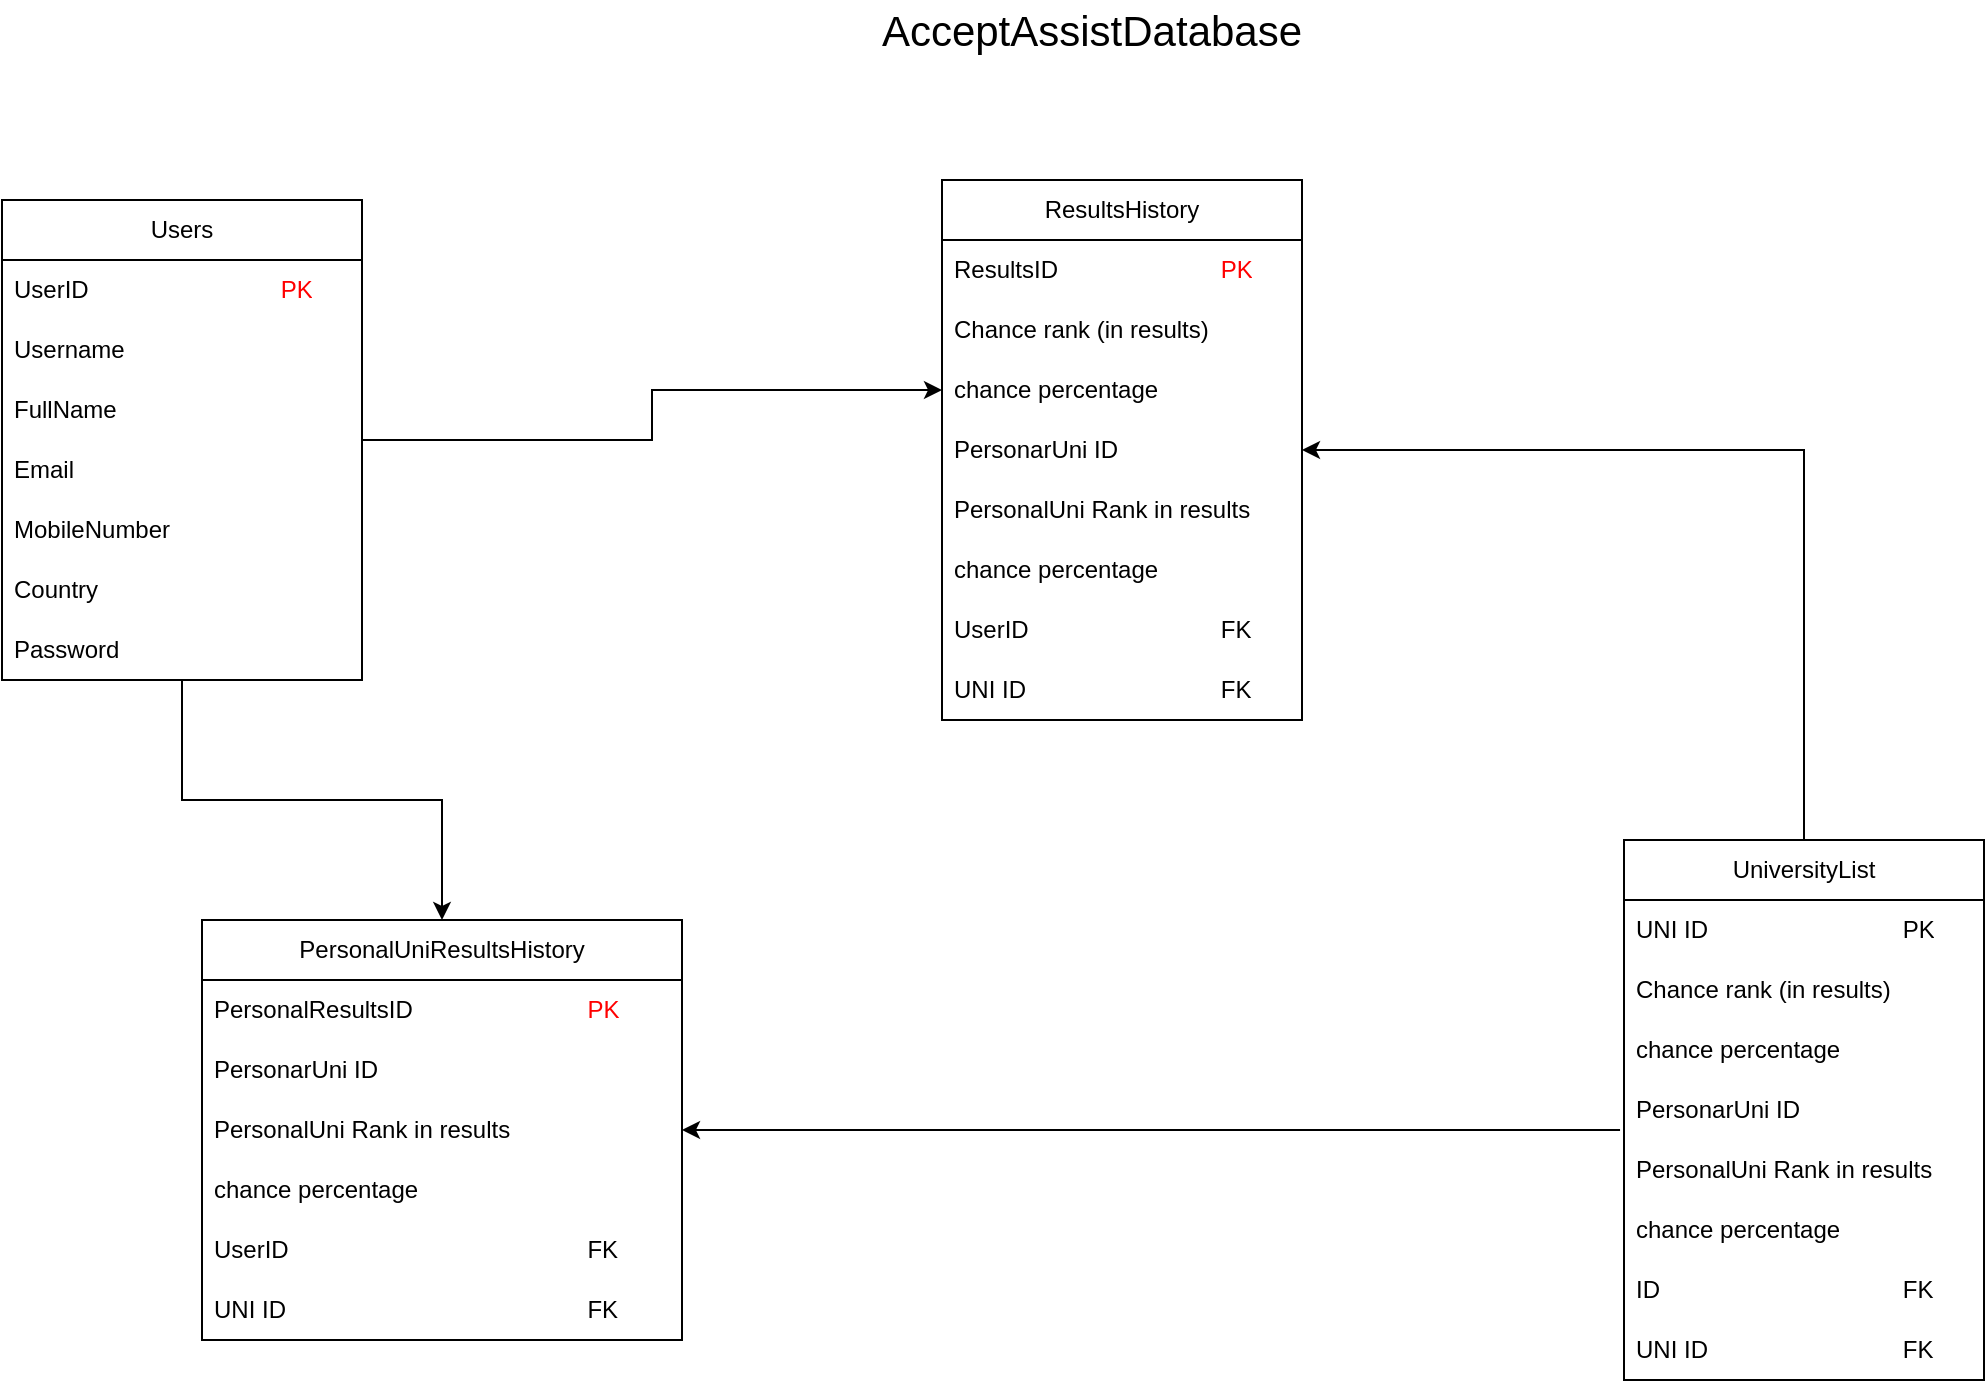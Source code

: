 <mxfile version="20.8.16" type="device"><diagram name="Page-1" id="iZWNiqZZ67S2fNoGGXFE"><mxGraphModel dx="1194" dy="1896" grid="1" gridSize="10" guides="1" tooltips="1" connect="1" arrows="1" fold="1" page="1" pageScale="1" pageWidth="827" pageHeight="1169" math="0" shadow="0"><root><mxCell id="0"/><mxCell id="1" parent="0"/><mxCell id="p72AS2vrmq3hP8LINQjp-22" style="edgeStyle=orthogonalEdgeStyle;rounded=0;orthogonalLoop=1;jettySize=auto;html=1;entryX=0;entryY=0.5;entryDx=0;entryDy=0;fontColor=#ff0000;" edge="1" parent="1" source="p72AS2vrmq3hP8LINQjp-1" target="p72AS2vrmq3hP8LINQjp-17"><mxGeometry relative="1" as="geometry"/></mxCell><mxCell id="p72AS2vrmq3hP8LINQjp-34" style="edgeStyle=orthogonalEdgeStyle;rounded=0;orthogonalLoop=1;jettySize=auto;html=1;fontSize=21;fontColor=#000000;" edge="1" parent="1" source="p72AS2vrmq3hP8LINQjp-1" target="p72AS2vrmq3hP8LINQjp-25"><mxGeometry relative="1" as="geometry"/></mxCell><mxCell id="p72AS2vrmq3hP8LINQjp-1" value="Users" style="swimlane;fontStyle=0;childLayout=stackLayout;horizontal=1;startSize=30;horizontalStack=0;resizeParent=1;resizeParentMax=0;resizeLast=0;collapsible=1;marginBottom=0;whiteSpace=wrap;html=1;" vertex="1" parent="1"><mxGeometry x="340" y="80" width="180" height="240" as="geometry"/></mxCell><mxCell id="p72AS2vrmq3hP8LINQjp-2" value="UserID&lt;span style=&quot;white-space: pre;&quot;&gt;&#9;&lt;/span&gt;&lt;span style=&quot;white-space: pre;&quot;&gt;&#9;&lt;/span&gt;&lt;span style=&quot;white-space: pre;&quot;&gt;&#9;&lt;span style=&quot;white-space: pre;&quot;&gt;&#9;&lt;/span&gt;&lt;/span&gt;&lt;font color=&quot;#ff0000&quot;&gt;PK&lt;/font&gt;" style="text;strokeColor=none;fillColor=none;align=left;verticalAlign=middle;spacingLeft=4;spacingRight=4;overflow=hidden;points=[[0,0.5],[1,0.5]];portConstraint=eastwest;rotatable=0;whiteSpace=wrap;html=1;" vertex="1" parent="p72AS2vrmq3hP8LINQjp-1"><mxGeometry y="30" width="180" height="30" as="geometry"/></mxCell><mxCell id="p72AS2vrmq3hP8LINQjp-3" value="Username" style="text;strokeColor=none;fillColor=none;align=left;verticalAlign=middle;spacingLeft=4;spacingRight=4;overflow=hidden;points=[[0,0.5],[1,0.5]];portConstraint=eastwest;rotatable=0;whiteSpace=wrap;html=1;" vertex="1" parent="p72AS2vrmq3hP8LINQjp-1"><mxGeometry y="60" width="180" height="30" as="geometry"/></mxCell><mxCell id="p72AS2vrmq3hP8LINQjp-4" value="FullName" style="text;strokeColor=none;fillColor=none;align=left;verticalAlign=middle;spacingLeft=4;spacingRight=4;overflow=hidden;points=[[0,0.5],[1,0.5]];portConstraint=eastwest;rotatable=0;whiteSpace=wrap;html=1;" vertex="1" parent="p72AS2vrmq3hP8LINQjp-1"><mxGeometry y="90" width="180" height="30" as="geometry"/></mxCell><mxCell id="p72AS2vrmq3hP8LINQjp-5" value="Email" style="text;strokeColor=none;fillColor=none;align=left;verticalAlign=middle;spacingLeft=4;spacingRight=4;overflow=hidden;points=[[0,0.5],[1,0.5]];portConstraint=eastwest;rotatable=0;whiteSpace=wrap;html=1;" vertex="1" parent="p72AS2vrmq3hP8LINQjp-1"><mxGeometry y="120" width="180" height="30" as="geometry"/></mxCell><mxCell id="p72AS2vrmq3hP8LINQjp-6" value="MobileNumber" style="text;strokeColor=none;fillColor=none;align=left;verticalAlign=middle;spacingLeft=4;spacingRight=4;overflow=hidden;points=[[0,0.5],[1,0.5]];portConstraint=eastwest;rotatable=0;whiteSpace=wrap;html=1;" vertex="1" parent="p72AS2vrmq3hP8LINQjp-1"><mxGeometry y="150" width="180" height="30" as="geometry"/></mxCell><mxCell id="p72AS2vrmq3hP8LINQjp-7" value="Country" style="text;strokeColor=none;fillColor=none;align=left;verticalAlign=middle;spacingLeft=4;spacingRight=4;overflow=hidden;points=[[0,0.5],[1,0.5]];portConstraint=eastwest;rotatable=0;whiteSpace=wrap;html=1;" vertex="1" parent="p72AS2vrmq3hP8LINQjp-1"><mxGeometry y="180" width="180" height="30" as="geometry"/></mxCell><mxCell id="p72AS2vrmq3hP8LINQjp-8" value="Password" style="text;strokeColor=none;fillColor=none;align=left;verticalAlign=middle;spacingLeft=4;spacingRight=4;overflow=hidden;points=[[0,0.5],[1,0.5]];portConstraint=eastwest;rotatable=0;whiteSpace=wrap;html=1;" vertex="1" parent="p72AS2vrmq3hP8LINQjp-1"><mxGeometry y="210" width="180" height="30" as="geometry"/></mxCell><mxCell id="p72AS2vrmq3hP8LINQjp-49" style="edgeStyle=orthogonalEdgeStyle;rounded=0;orthogonalLoop=1;jettySize=auto;html=1;entryX=0.5;entryY=0;entryDx=0;entryDy=0;fontSize=21;fontColor=#000000;startArrow=classic;startFill=1;endArrow=none;endFill=0;" edge="1" parent="1" source="p72AS2vrmq3hP8LINQjp-13" target="p72AS2vrmq3hP8LINQjp-37"><mxGeometry relative="1" as="geometry"/></mxCell><mxCell id="p72AS2vrmq3hP8LINQjp-13" value="ResultsHistory" style="swimlane;fontStyle=0;childLayout=stackLayout;horizontal=1;startSize=30;horizontalStack=0;resizeParent=1;resizeParentMax=0;resizeLast=0;collapsible=1;marginBottom=0;whiteSpace=wrap;html=1;" vertex="1" parent="1"><mxGeometry x="810" y="70" width="180" height="270" as="geometry"/></mxCell><mxCell id="p72AS2vrmq3hP8LINQjp-14" value="ResultsID&amp;nbsp; &amp;nbsp; &amp;nbsp;&amp;nbsp;&lt;span style=&quot;white-space: pre;&quot;&gt;&#9;&lt;/span&gt;&lt;span style=&quot;white-space: pre;&quot;&gt;&#9;&lt;span style=&quot;white-space: pre;&quot;&gt;&#9;&lt;/span&gt;&lt;/span&gt;&lt;font color=&quot;#ff0000&quot;&gt;PK&lt;/font&gt;" style="text;strokeColor=none;fillColor=none;align=left;verticalAlign=middle;spacingLeft=4;spacingRight=4;overflow=hidden;points=[[0,0.5],[1,0.5]];portConstraint=eastwest;rotatable=0;whiteSpace=wrap;html=1;" vertex="1" parent="p72AS2vrmq3hP8LINQjp-13"><mxGeometry y="30" width="180" height="30" as="geometry"/></mxCell><mxCell id="p72AS2vrmq3hP8LINQjp-16" value="Chance rank (in results)" style="text;strokeColor=none;fillColor=none;align=left;verticalAlign=middle;spacingLeft=4;spacingRight=4;overflow=hidden;points=[[0,0.5],[1,0.5]];portConstraint=eastwest;rotatable=0;whiteSpace=wrap;html=1;" vertex="1" parent="p72AS2vrmq3hP8LINQjp-13"><mxGeometry y="60" width="180" height="30" as="geometry"/></mxCell><mxCell id="p72AS2vrmq3hP8LINQjp-17" value="chance percentage" style="text;strokeColor=none;fillColor=none;align=left;verticalAlign=middle;spacingLeft=4;spacingRight=4;overflow=hidden;points=[[0,0.5],[1,0.5]];portConstraint=eastwest;rotatable=0;whiteSpace=wrap;html=1;" vertex="1" parent="p72AS2vrmq3hP8LINQjp-13"><mxGeometry y="90" width="180" height="30" as="geometry"/></mxCell><mxCell id="p72AS2vrmq3hP8LINQjp-18" value="PersonarUni ID" style="text;strokeColor=none;fillColor=none;align=left;verticalAlign=middle;spacingLeft=4;spacingRight=4;overflow=hidden;points=[[0,0.5],[1,0.5]];portConstraint=eastwest;rotatable=0;whiteSpace=wrap;html=1;" vertex="1" parent="p72AS2vrmq3hP8LINQjp-13"><mxGeometry y="120" width="180" height="30" as="geometry"/></mxCell><mxCell id="p72AS2vrmq3hP8LINQjp-19" value="PersonalUni Rank in results" style="text;strokeColor=none;fillColor=none;align=left;verticalAlign=middle;spacingLeft=4;spacingRight=4;overflow=hidden;points=[[0,0.5],[1,0.5]];portConstraint=eastwest;rotatable=0;whiteSpace=wrap;html=1;" vertex="1" parent="p72AS2vrmq3hP8LINQjp-13"><mxGeometry y="150" width="180" height="30" as="geometry"/></mxCell><mxCell id="p72AS2vrmq3hP8LINQjp-24" value="chance percentage" style="text;strokeColor=none;fillColor=none;align=left;verticalAlign=middle;spacingLeft=4;spacingRight=4;overflow=hidden;points=[[0,0.5],[1,0.5]];portConstraint=eastwest;rotatable=0;whiteSpace=wrap;html=1;" vertex="1" parent="p72AS2vrmq3hP8LINQjp-13"><mxGeometry y="180" width="180" height="30" as="geometry"/></mxCell><mxCell id="p72AS2vrmq3hP8LINQjp-20" value="UserID&lt;span style=&quot;white-space: pre;&quot;&gt;&#9;&lt;/span&gt;&lt;span style=&quot;white-space: pre;&quot;&gt;&#9;&lt;/span&gt;&lt;span style=&quot;white-space: pre;&quot;&gt;&#9;&lt;/span&gt;&lt;span style=&quot;white-space: pre;&quot;&gt;&#9;&lt;/span&gt;FK" style="text;strokeColor=none;fillColor=none;align=left;verticalAlign=middle;spacingLeft=4;spacingRight=4;overflow=hidden;points=[[0,0.5],[1,0.5]];portConstraint=eastwest;rotatable=0;whiteSpace=wrap;html=1;" vertex="1" parent="p72AS2vrmq3hP8LINQjp-13"><mxGeometry y="210" width="180" height="30" as="geometry"/></mxCell><mxCell id="p72AS2vrmq3hP8LINQjp-15" value="UNI ID&lt;span style=&quot;&quot;&gt;&#9;&lt;span style=&quot;white-space: pre;&quot;&gt;&#9;&lt;/span&gt;&lt;span style=&quot;white-space: pre;&quot;&gt;&#9;&lt;/span&gt;&lt;span style=&quot;white-space: pre;&quot;&gt;&#9;&lt;/span&gt;&lt;span style=&quot;white-space: pre;&quot;&gt;&#9;&lt;/span&gt;&lt;/span&gt;FK" style="text;strokeColor=none;fillColor=none;align=left;verticalAlign=middle;spacingLeft=4;spacingRight=4;overflow=hidden;points=[[0,0.5],[1,0.5]];portConstraint=eastwest;rotatable=0;whiteSpace=wrap;html=1;" vertex="1" parent="p72AS2vrmq3hP8LINQjp-13"><mxGeometry y="240" width="180" height="30" as="geometry"/></mxCell><mxCell id="p72AS2vrmq3hP8LINQjp-23" value="&lt;font color=&quot;#000000&quot;&gt;&lt;font style=&quot;font-size: 21px;&quot;&gt;AcceptAssistDatabase&lt;/font&gt;&lt;br&gt;&lt;/font&gt;" style="text;html=1;strokeColor=none;fillColor=none;align=center;verticalAlign=middle;whiteSpace=wrap;rounded=0;fontColor=#ff0000;" vertex="1" parent="1"><mxGeometry x="770" y="-20" width="230" height="30" as="geometry"/></mxCell><mxCell id="p72AS2vrmq3hP8LINQjp-25" value="PersonalUniResultsHistory" style="swimlane;fontStyle=0;childLayout=stackLayout;horizontal=1;startSize=30;horizontalStack=0;resizeParent=1;resizeParentMax=0;resizeLast=0;collapsible=1;marginBottom=0;whiteSpace=wrap;html=1;" vertex="1" parent="1"><mxGeometry x="440" y="440" width="240" height="210" as="geometry"/></mxCell><mxCell id="p72AS2vrmq3hP8LINQjp-26" value="PersonalResultsID&amp;nbsp; &amp;nbsp; &amp;nbsp;&amp;nbsp;&lt;span style=&quot;white-space: pre;&quot;&gt;&#9;&lt;/span&gt;&lt;span style=&quot;white-space: pre;&quot;&gt;&#9;&lt;span style=&quot;white-space: pre;&quot;&gt;&#9;&lt;/span&gt;&lt;/span&gt;&lt;font color=&quot;#ff0000&quot;&gt;PK&lt;/font&gt;" style="text;strokeColor=none;fillColor=none;align=left;verticalAlign=middle;spacingLeft=4;spacingRight=4;overflow=hidden;points=[[0,0.5],[1,0.5]];portConstraint=eastwest;rotatable=0;whiteSpace=wrap;html=1;" vertex="1" parent="p72AS2vrmq3hP8LINQjp-25"><mxGeometry y="30" width="240" height="30" as="geometry"/></mxCell><mxCell id="p72AS2vrmq3hP8LINQjp-29" value="PersonarUni ID" style="text;strokeColor=none;fillColor=none;align=left;verticalAlign=middle;spacingLeft=4;spacingRight=4;overflow=hidden;points=[[0,0.5],[1,0.5]];portConstraint=eastwest;rotatable=0;whiteSpace=wrap;html=1;" vertex="1" parent="p72AS2vrmq3hP8LINQjp-25"><mxGeometry y="60" width="240" height="30" as="geometry"/></mxCell><mxCell id="p72AS2vrmq3hP8LINQjp-30" value="PersonalUni Rank in results" style="text;strokeColor=none;fillColor=none;align=left;verticalAlign=middle;spacingLeft=4;spacingRight=4;overflow=hidden;points=[[0,0.5],[1,0.5]];portConstraint=eastwest;rotatable=0;whiteSpace=wrap;html=1;" vertex="1" parent="p72AS2vrmq3hP8LINQjp-25"><mxGeometry y="90" width="240" height="30" as="geometry"/></mxCell><mxCell id="p72AS2vrmq3hP8LINQjp-31" value="chance percentage" style="text;strokeColor=none;fillColor=none;align=left;verticalAlign=middle;spacingLeft=4;spacingRight=4;overflow=hidden;points=[[0,0.5],[1,0.5]];portConstraint=eastwest;rotatable=0;whiteSpace=wrap;html=1;" vertex="1" parent="p72AS2vrmq3hP8LINQjp-25"><mxGeometry y="120" width="240" height="30" as="geometry"/></mxCell><mxCell id="p72AS2vrmq3hP8LINQjp-32" value="UserID&lt;span style=&quot;white-space: pre;&quot;&gt;&#9;&lt;/span&gt;&lt;span style=&quot;white-space: pre;&quot;&gt;&#9;&lt;/span&gt;&lt;span style=&quot;white-space: pre;&quot;&gt;&#9;&lt;/span&gt;&lt;span style=&quot;white-space: pre;&quot;&gt;&#9;&lt;span style=&quot;white-space: pre;&quot;&gt;&#9;&lt;/span&gt;&lt;span style=&quot;white-space: pre;&quot;&gt;&#9;&lt;/span&gt;&lt;/span&gt;FK" style="text;strokeColor=none;fillColor=none;align=left;verticalAlign=middle;spacingLeft=4;spacingRight=4;overflow=hidden;points=[[0,0.5],[1,0.5]];portConstraint=eastwest;rotatable=0;whiteSpace=wrap;html=1;" vertex="1" parent="p72AS2vrmq3hP8LINQjp-25"><mxGeometry y="150" width="240" height="30" as="geometry"/></mxCell><mxCell id="p72AS2vrmq3hP8LINQjp-33" value="UNI ID&lt;span style=&quot;&quot;&gt;&#9;&lt;span style=&quot;white-space: pre;&quot;&gt;&#9;&lt;/span&gt;&lt;span style=&quot;white-space: pre;&quot;&gt;&#9;&lt;/span&gt;&lt;span style=&quot;white-space: pre;&quot;&gt;&#9;&lt;/span&gt;&lt;span style=&quot;white-space: pre;&quot;&gt;&#9;&lt;/span&gt;&lt;/span&gt;&lt;span style=&quot;&quot;&gt;&#9;&lt;span style=&quot;white-space: pre;&quot;&gt;&#9;&lt;/span&gt;&lt;span style=&quot;white-space: pre;&quot;&gt;&#9;&lt;/span&gt;&lt;/span&gt;FK" style="text;strokeColor=none;fillColor=none;align=left;verticalAlign=middle;spacingLeft=4;spacingRight=4;overflow=hidden;points=[[0,0.5],[1,0.5]];portConstraint=eastwest;rotatable=0;whiteSpace=wrap;html=1;" vertex="1" parent="p72AS2vrmq3hP8LINQjp-25"><mxGeometry y="180" width="240" height="30" as="geometry"/></mxCell><mxCell id="p72AS2vrmq3hP8LINQjp-37" value="UniversityList" style="swimlane;fontStyle=0;childLayout=stackLayout;horizontal=1;startSize=30;horizontalStack=0;resizeParent=1;resizeParentMax=0;resizeLast=0;collapsible=1;marginBottom=0;whiteSpace=wrap;html=1;" vertex="1" parent="1"><mxGeometry x="1151" y="400" width="180" height="270" as="geometry"/></mxCell><mxCell id="p72AS2vrmq3hP8LINQjp-38" value="UNI ID&lt;span style=&quot;white-space: pre;&quot;&gt;&#9;&lt;/span&gt;&lt;span style=&quot;white-space: pre;&quot;&gt;&#9;&lt;/span&gt;&lt;span style=&quot;white-space: pre;&quot;&gt;&#9;&lt;/span&gt;&lt;span style=&quot;white-space: pre;&quot;&gt;&#9;&lt;/span&gt;PK" style="text;strokeColor=none;fillColor=none;align=left;verticalAlign=middle;spacingLeft=4;spacingRight=4;overflow=hidden;points=[[0,0.5],[1,0.5]];portConstraint=eastwest;rotatable=0;whiteSpace=wrap;html=1;" vertex="1" parent="p72AS2vrmq3hP8LINQjp-37"><mxGeometry y="30" width="180" height="30" as="geometry"/></mxCell><mxCell id="p72AS2vrmq3hP8LINQjp-39" value="Chance rank (in results)" style="text;strokeColor=none;fillColor=none;align=left;verticalAlign=middle;spacingLeft=4;spacingRight=4;overflow=hidden;points=[[0,0.5],[1,0.5]];portConstraint=eastwest;rotatable=0;whiteSpace=wrap;html=1;" vertex="1" parent="p72AS2vrmq3hP8LINQjp-37"><mxGeometry y="60" width="180" height="30" as="geometry"/></mxCell><mxCell id="p72AS2vrmq3hP8LINQjp-40" value="chance percentage" style="text;strokeColor=none;fillColor=none;align=left;verticalAlign=middle;spacingLeft=4;spacingRight=4;overflow=hidden;points=[[0,0.5],[1,0.5]];portConstraint=eastwest;rotatable=0;whiteSpace=wrap;html=1;" vertex="1" parent="p72AS2vrmq3hP8LINQjp-37"><mxGeometry y="90" width="180" height="30" as="geometry"/></mxCell><mxCell id="p72AS2vrmq3hP8LINQjp-41" value="PersonarUni ID" style="text;strokeColor=none;fillColor=none;align=left;verticalAlign=middle;spacingLeft=4;spacingRight=4;overflow=hidden;points=[[0,0.5],[1,0.5]];portConstraint=eastwest;rotatable=0;whiteSpace=wrap;html=1;" vertex="1" parent="p72AS2vrmq3hP8LINQjp-37"><mxGeometry y="120" width="180" height="30" as="geometry"/></mxCell><mxCell id="p72AS2vrmq3hP8LINQjp-42" value="PersonalUni Rank in results" style="text;strokeColor=none;fillColor=none;align=left;verticalAlign=middle;spacingLeft=4;spacingRight=4;overflow=hidden;points=[[0,0.5],[1,0.5]];portConstraint=eastwest;rotatable=0;whiteSpace=wrap;html=1;" vertex="1" parent="p72AS2vrmq3hP8LINQjp-37"><mxGeometry y="150" width="180" height="30" as="geometry"/></mxCell><mxCell id="p72AS2vrmq3hP8LINQjp-43" value="chance percentage" style="text;strokeColor=none;fillColor=none;align=left;verticalAlign=middle;spacingLeft=4;spacingRight=4;overflow=hidden;points=[[0,0.5],[1,0.5]];portConstraint=eastwest;rotatable=0;whiteSpace=wrap;html=1;" vertex="1" parent="p72AS2vrmq3hP8LINQjp-37"><mxGeometry y="180" width="180" height="30" as="geometry"/></mxCell><mxCell id="p72AS2vrmq3hP8LINQjp-44" value="ID&lt;span style=&quot;white-space: pre;&quot;&gt;&#9;&lt;/span&gt;&lt;span style=&quot;white-space: pre;&quot;&gt;&#9;&lt;/span&gt;&lt;span style=&quot;white-space: pre;&quot;&gt;&#9;&lt;/span&gt;&lt;span style=&quot;white-space: pre;&quot;&gt;&#9;&lt;/span&gt;&lt;span style=&quot;white-space: pre;&quot;&gt;&#9;&lt;/span&gt;FK" style="text;strokeColor=none;fillColor=none;align=left;verticalAlign=middle;spacingLeft=4;spacingRight=4;overflow=hidden;points=[[0,0.5],[1,0.5]];portConstraint=eastwest;rotatable=0;whiteSpace=wrap;html=1;" vertex="1" parent="p72AS2vrmq3hP8LINQjp-37"><mxGeometry y="210" width="180" height="30" as="geometry"/></mxCell><mxCell id="p72AS2vrmq3hP8LINQjp-45" value="UNI ID&lt;span style=&quot;&quot;&gt;&#9;&lt;span style=&quot;white-space: pre;&quot;&gt;&#9;&lt;/span&gt;&lt;span style=&quot;white-space: pre;&quot;&gt;&#9;&lt;/span&gt;&lt;span style=&quot;white-space: pre;&quot;&gt;&#9;&lt;/span&gt;&lt;span style=&quot;white-space: pre;&quot;&gt;&#9;&lt;/span&gt;&lt;/span&gt;FK" style="text;strokeColor=none;fillColor=none;align=left;verticalAlign=middle;spacingLeft=4;spacingRight=4;overflow=hidden;points=[[0,0.5],[1,0.5]];portConstraint=eastwest;rotatable=0;whiteSpace=wrap;html=1;" vertex="1" parent="p72AS2vrmq3hP8LINQjp-37"><mxGeometry y="240" width="180" height="30" as="geometry"/></mxCell><mxCell id="p72AS2vrmq3hP8LINQjp-48" style="edgeStyle=orthogonalEdgeStyle;rounded=0;orthogonalLoop=1;jettySize=auto;html=1;entryX=-0.011;entryY=0.833;entryDx=0;entryDy=0;entryPerimeter=0;fontSize=21;fontColor=#000000;startArrow=classic;startFill=1;endArrow=none;endFill=0;" edge="1" parent="1" source="p72AS2vrmq3hP8LINQjp-30" target="p72AS2vrmq3hP8LINQjp-41"><mxGeometry relative="1" as="geometry"/></mxCell></root></mxGraphModel></diagram></mxfile>